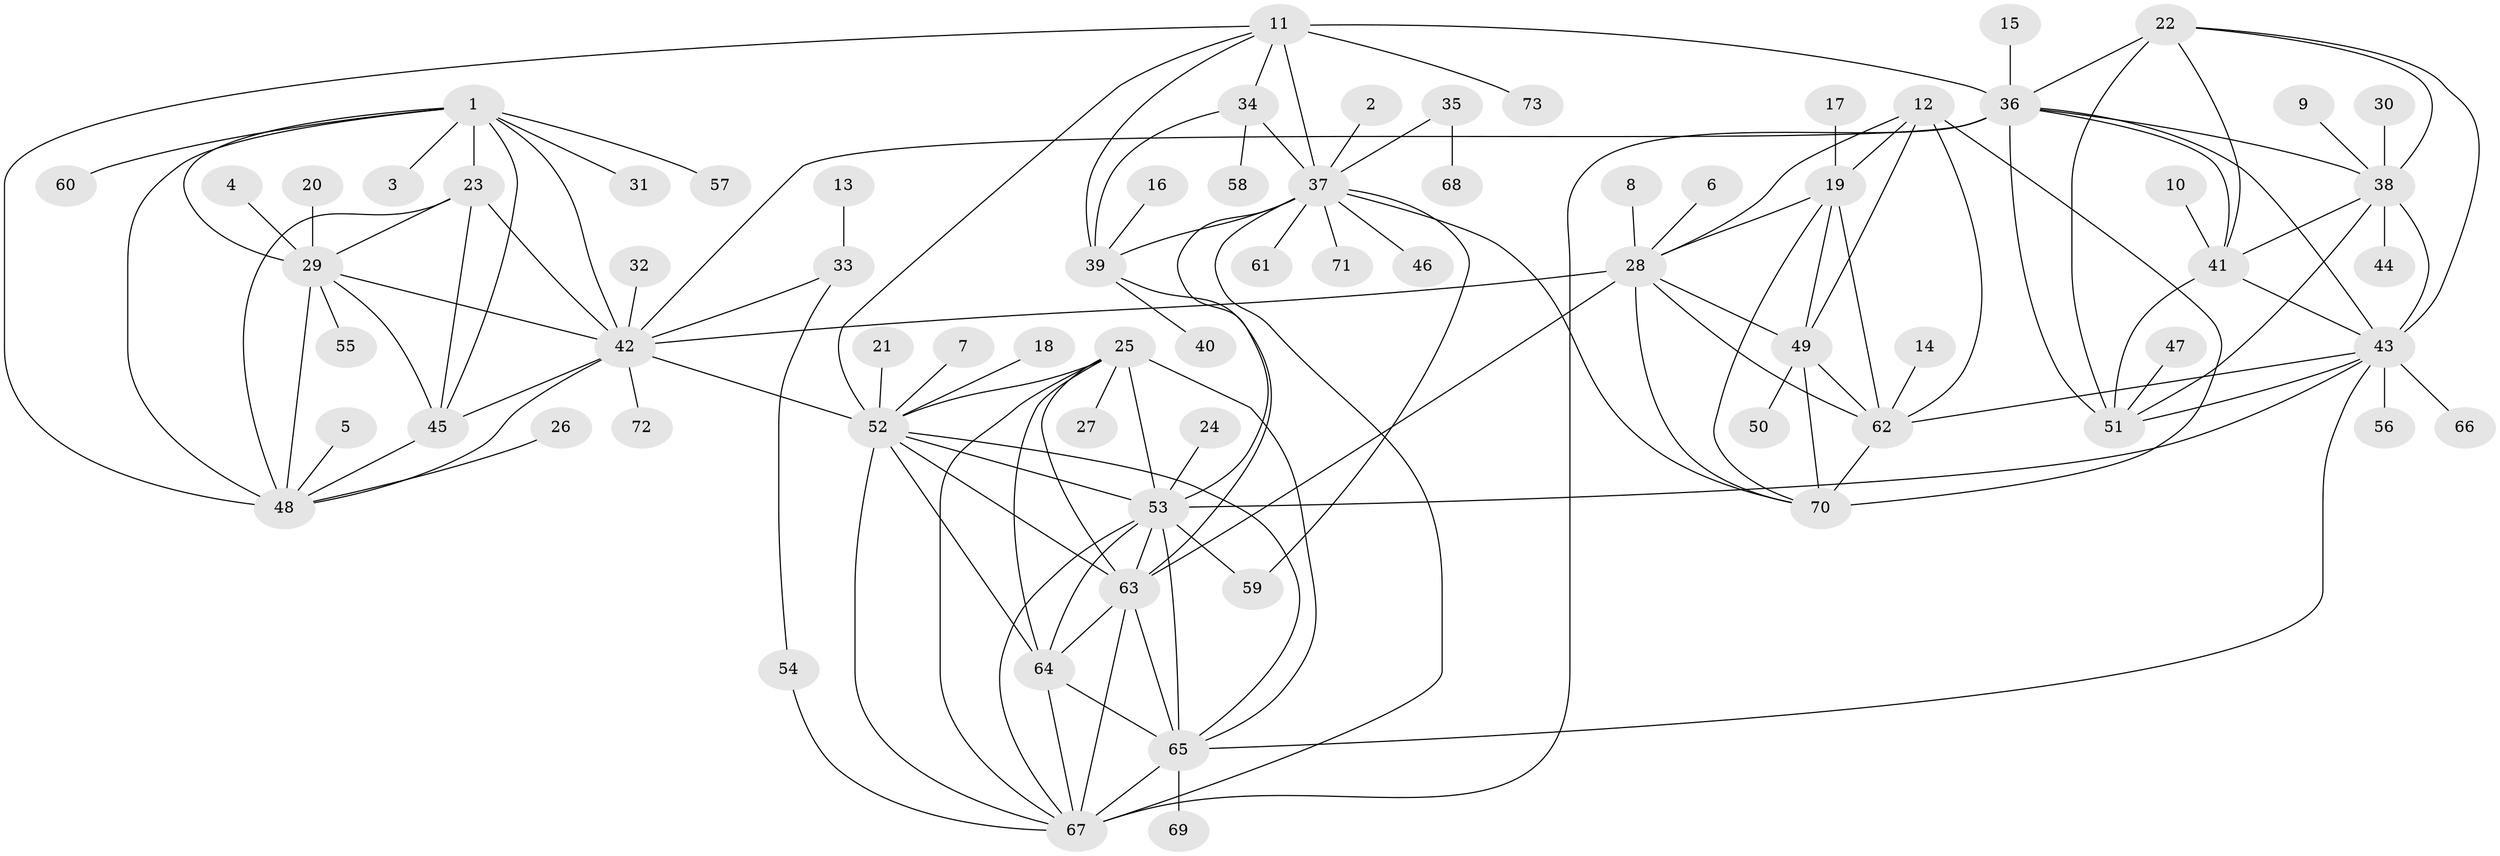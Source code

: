 // original degree distribution, {9: 0.056338028169014086, 8: 0.056338028169014086, 11: 0.035211267605633804, 12: 0.02112676056338028, 7: 0.035211267605633804, 13: 0.014084507042253521, 6: 0.02112676056338028, 14: 0.007042253521126761, 2: 0.09859154929577464, 1: 0.5985915492957746, 4: 0.02112676056338028, 3: 0.035211267605633804}
// Generated by graph-tools (version 1.1) at 2025/26/03/09/25 03:26:37]
// undirected, 73 vertices, 133 edges
graph export_dot {
graph [start="1"]
  node [color=gray90,style=filled];
  1;
  2;
  3;
  4;
  5;
  6;
  7;
  8;
  9;
  10;
  11;
  12;
  13;
  14;
  15;
  16;
  17;
  18;
  19;
  20;
  21;
  22;
  23;
  24;
  25;
  26;
  27;
  28;
  29;
  30;
  31;
  32;
  33;
  34;
  35;
  36;
  37;
  38;
  39;
  40;
  41;
  42;
  43;
  44;
  45;
  46;
  47;
  48;
  49;
  50;
  51;
  52;
  53;
  54;
  55;
  56;
  57;
  58;
  59;
  60;
  61;
  62;
  63;
  64;
  65;
  66;
  67;
  68;
  69;
  70;
  71;
  72;
  73;
  1 -- 3 [weight=1.0];
  1 -- 23 [weight=2.0];
  1 -- 29 [weight=2.0];
  1 -- 31 [weight=1.0];
  1 -- 42 [weight=2.0];
  1 -- 45 [weight=2.0];
  1 -- 48 [weight=2.0];
  1 -- 57 [weight=1.0];
  1 -- 60 [weight=1.0];
  2 -- 37 [weight=1.0];
  4 -- 29 [weight=1.0];
  5 -- 48 [weight=1.0];
  6 -- 28 [weight=1.0];
  7 -- 52 [weight=1.0];
  8 -- 28 [weight=1.0];
  9 -- 38 [weight=1.0];
  10 -- 41 [weight=1.0];
  11 -- 34 [weight=3.0];
  11 -- 36 [weight=1.0];
  11 -- 37 [weight=6.0];
  11 -- 39 [weight=3.0];
  11 -- 48 [weight=1.0];
  11 -- 52 [weight=1.0];
  11 -- 73 [weight=1.0];
  12 -- 19 [weight=1.0];
  12 -- 28 [weight=1.0];
  12 -- 49 [weight=1.0];
  12 -- 62 [weight=1.0];
  12 -- 70 [weight=2.0];
  13 -- 33 [weight=1.0];
  14 -- 62 [weight=1.0];
  15 -- 36 [weight=1.0];
  16 -- 39 [weight=1.0];
  17 -- 19 [weight=1.0];
  18 -- 52 [weight=1.0];
  19 -- 28 [weight=1.0];
  19 -- 49 [weight=1.0];
  19 -- 62 [weight=1.0];
  19 -- 70 [weight=2.0];
  20 -- 29 [weight=1.0];
  21 -- 52 [weight=1.0];
  22 -- 36 [weight=1.0];
  22 -- 38 [weight=1.0];
  22 -- 41 [weight=1.0];
  22 -- 43 [weight=1.0];
  22 -- 51 [weight=2.0];
  23 -- 29 [weight=1.0];
  23 -- 42 [weight=1.0];
  23 -- 45 [weight=1.0];
  23 -- 48 [weight=1.0];
  24 -- 53 [weight=1.0];
  25 -- 27 [weight=1.0];
  25 -- 52 [weight=1.0];
  25 -- 53 [weight=1.0];
  25 -- 63 [weight=1.0];
  25 -- 64 [weight=1.0];
  25 -- 65 [weight=1.0];
  25 -- 67 [weight=1.0];
  26 -- 48 [weight=1.0];
  28 -- 42 [weight=1.0];
  28 -- 49 [weight=1.0];
  28 -- 62 [weight=1.0];
  28 -- 63 [weight=1.0];
  28 -- 70 [weight=2.0];
  29 -- 42 [weight=1.0];
  29 -- 45 [weight=1.0];
  29 -- 48 [weight=1.0];
  29 -- 55 [weight=1.0];
  30 -- 38 [weight=1.0];
  32 -- 42 [weight=1.0];
  33 -- 42 [weight=1.0];
  33 -- 54 [weight=1.0];
  34 -- 37 [weight=2.0];
  34 -- 39 [weight=1.0];
  34 -- 58 [weight=1.0];
  35 -- 37 [weight=1.0];
  35 -- 68 [weight=1.0];
  36 -- 38 [weight=1.0];
  36 -- 41 [weight=1.0];
  36 -- 42 [weight=1.0];
  36 -- 43 [weight=1.0];
  36 -- 51 [weight=2.0];
  36 -- 67 [weight=1.0];
  37 -- 39 [weight=2.0];
  37 -- 46 [weight=1.0];
  37 -- 53 [weight=1.0];
  37 -- 59 [weight=1.0];
  37 -- 61 [weight=1.0];
  37 -- 67 [weight=1.0];
  37 -- 70 [weight=1.0];
  37 -- 71 [weight=1.0];
  38 -- 41 [weight=1.0];
  38 -- 43 [weight=1.0];
  38 -- 44 [weight=1.0];
  38 -- 51 [weight=2.0];
  39 -- 40 [weight=1.0];
  39 -- 63 [weight=1.0];
  41 -- 43 [weight=1.0];
  41 -- 51 [weight=2.0];
  42 -- 45 [weight=1.0];
  42 -- 48 [weight=1.0];
  42 -- 52 [weight=1.0];
  42 -- 72 [weight=1.0];
  43 -- 51 [weight=2.0];
  43 -- 53 [weight=1.0];
  43 -- 56 [weight=1.0];
  43 -- 62 [weight=1.0];
  43 -- 65 [weight=1.0];
  43 -- 66 [weight=1.0];
  45 -- 48 [weight=1.0];
  47 -- 51 [weight=1.0];
  49 -- 50 [weight=1.0];
  49 -- 62 [weight=1.0];
  49 -- 70 [weight=2.0];
  52 -- 53 [weight=1.0];
  52 -- 63 [weight=1.0];
  52 -- 64 [weight=1.0];
  52 -- 65 [weight=1.0];
  52 -- 67 [weight=1.0];
  53 -- 59 [weight=1.0];
  53 -- 63 [weight=1.0];
  53 -- 64 [weight=1.0];
  53 -- 65 [weight=1.0];
  53 -- 67 [weight=1.0];
  54 -- 67 [weight=1.0];
  62 -- 70 [weight=2.0];
  63 -- 64 [weight=1.0];
  63 -- 65 [weight=1.0];
  63 -- 67 [weight=1.0];
  64 -- 65 [weight=1.0];
  64 -- 67 [weight=1.0];
  65 -- 67 [weight=2.0];
  65 -- 69 [weight=1.0];
}
